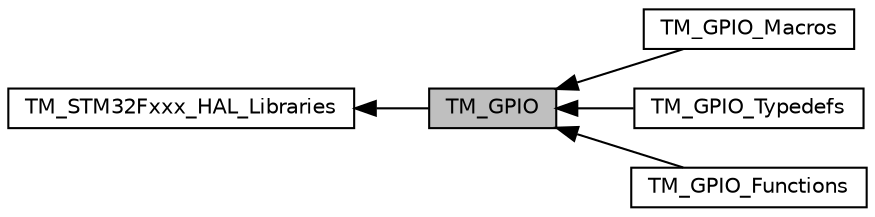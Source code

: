 digraph "TM_GPIO"
{
  edge [fontname="Helvetica",fontsize="10",labelfontname="Helvetica",labelfontsize="10"];
  node [fontname="Helvetica",fontsize="10",shape=record];
  rankdir=LR;
  Node1 [label="TM_STM32Fxxx_HAL_Libraries",height=0.2,width=0.4,color="black", fillcolor="white", style="filled",URL="$group___t_m___s_t_m32_fxxx___h_a_l___libraries.html"];
  Node2 [label="TM_GPIO_Macros",height=0.2,width=0.4,color="black", fillcolor="white", style="filled",URL="$group___t_m___g_p_i_o___macros.html",tooltip="GPIO Library macros. "];
  Node0 [label="TM_GPIO",height=0.2,width=0.4,color="black", fillcolor="grey75", style="filled", fontcolor="black"];
  Node3 [label="TM_GPIO_Typedefs",height=0.2,width=0.4,color="black", fillcolor="white", style="filled",URL="$group___t_m___g_p_i_o___typedefs.html",tooltip="GPIO Typedefs used for GPIO library for initialization purposes. "];
  Node4 [label="TM_GPIO_Functions",height=0.2,width=0.4,color="black", fillcolor="white", style="filled",URL="$group___t_m___g_p_i_o___functions.html",tooltip="GPIO Functions. "];
  Node1->Node0 [shape=plaintext, dir="back", style="solid"];
  Node0->Node2 [shape=plaintext, dir="back", style="solid"];
  Node0->Node3 [shape=plaintext, dir="back", style="solid"];
  Node0->Node4 [shape=plaintext, dir="back", style="solid"];
}
